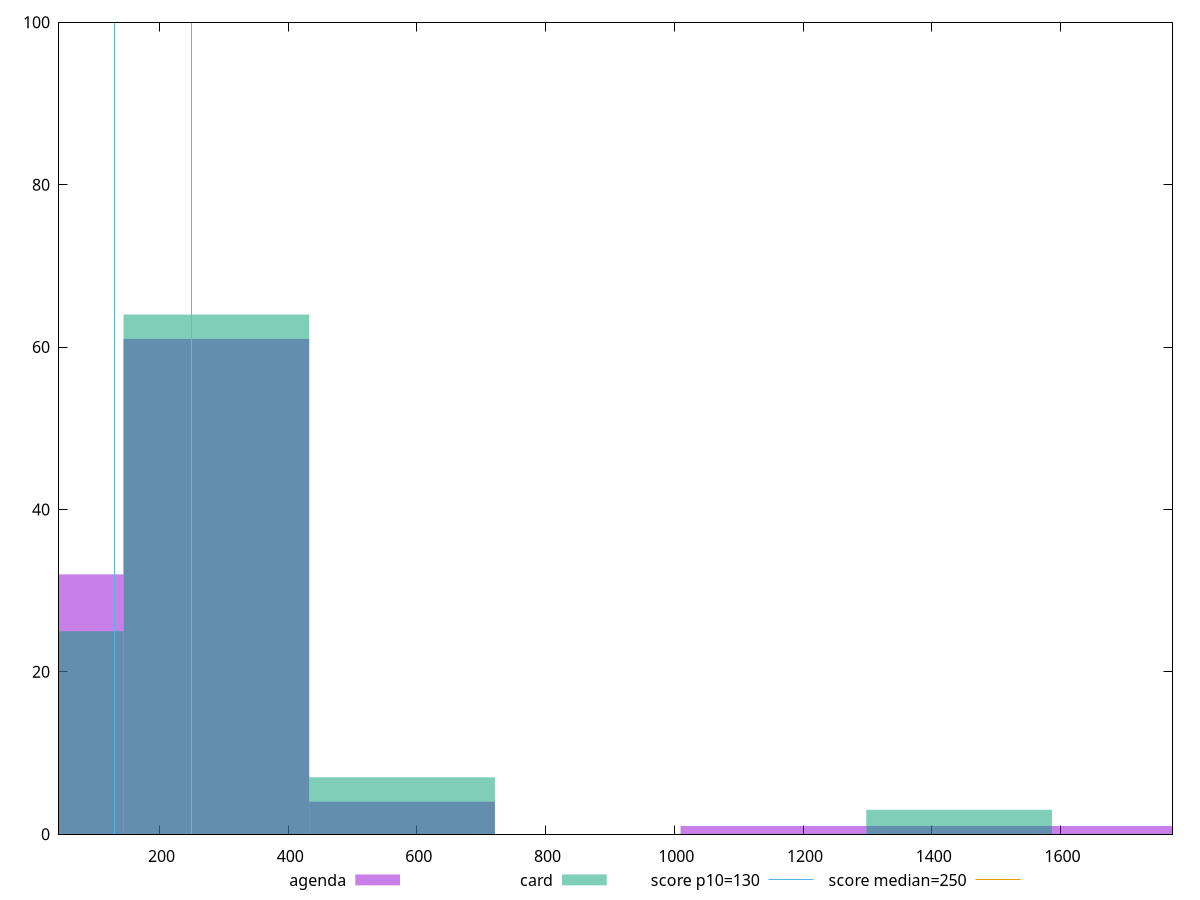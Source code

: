 reset

$agenda <<EOF
1153.9653661161315 1
1442.4567076451644 1
1730.9480491741972 1
0 32
288.49134152903287 61
576.9826830580657 4
EOF

$card <<EOF
1442.4567076451644 3
576.9826830580657 7
0 25
288.49134152903287 64
EOF

set key outside below
set boxwidth 288.49134152903287
set xrange [44:1774]
set yrange [0:100]
set trange [0:100]
set style fill transparent solid 0.5 noborder

set parametric
set terminal svg size 640, 500 enhanced background rgb 'white'
set output "report/report_00029_2021-02-24T13-36-40.390Z/max-potential-fid/comparison/histogram/1_vs_2.svg"

plot $agenda title "agenda" with boxes, \
     $card title "card" with boxes, \
     130,t title "score p10=130", \
     250,t title "score median=250"

reset
